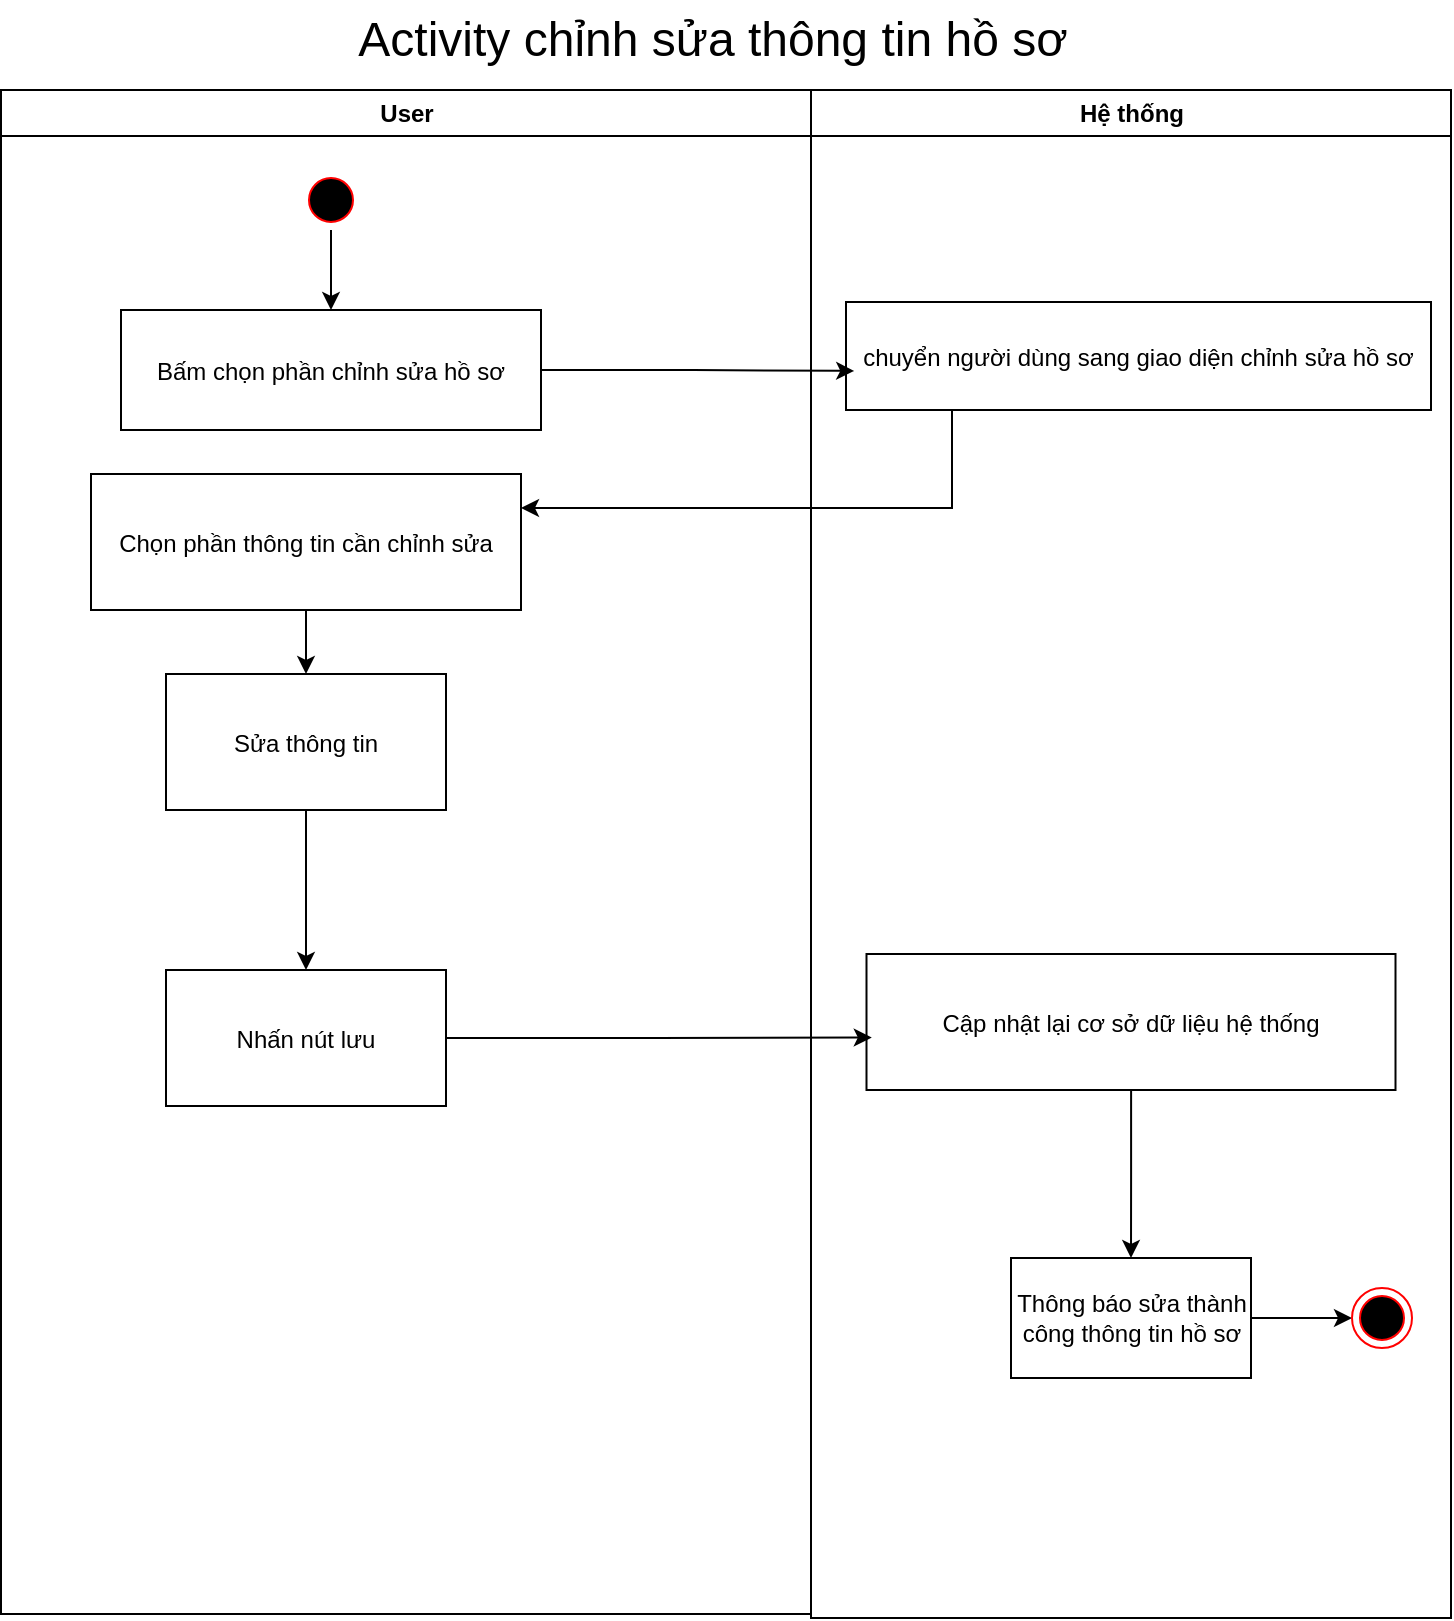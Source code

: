<mxfile version="26.2.14">
  <diagram name="Page-1" id="e7e014a7-5840-1c2e-5031-d8a46d1fe8dd">
    <mxGraphModel dx="1452" dy="620" grid="1" gridSize="10" guides="1" tooltips="1" connect="1" arrows="1" fold="1" page="1" pageScale="1" pageWidth="1169" pageHeight="826" background="none" math="0" shadow="0">
      <root>
        <mxCell id="0" />
        <mxCell id="1" parent="0" />
        <mxCell id="2" value="User" style="swimlane;whiteSpace=wrap" parent="1" vertex="1">
          <mxGeometry x="164.5" y="128" width="405" height="762" as="geometry" />
        </mxCell>
        <mxCell id="1y1yetbcXjhP6Hdd2NE7-49" style="edgeStyle=orthogonalEdgeStyle;rounded=0;orthogonalLoop=1;jettySize=auto;html=1;entryX=0.5;entryY=0;entryDx=0;entryDy=0;" edge="1" parent="2" source="5" target="7">
          <mxGeometry relative="1" as="geometry" />
        </mxCell>
        <mxCell id="5" value="" style="ellipse;shape=startState;fillColor=#000000;strokeColor=#ff0000;" parent="2" vertex="1">
          <mxGeometry x="150" y="40" width="30" height="30" as="geometry" />
        </mxCell>
        <mxCell id="7" value="Bấm chọn phần chỉnh sửa hồ sơ" style="" parent="2" vertex="1">
          <mxGeometry x="60" y="110" width="210" height="60" as="geometry" />
        </mxCell>
        <mxCell id="1y1yetbcXjhP6Hdd2NE7-53" style="edgeStyle=orthogonalEdgeStyle;rounded=0;orthogonalLoop=1;jettySize=auto;html=1;entryX=0.5;entryY=0;entryDx=0;entryDy=0;" edge="1" parent="2" source="8" target="1y1yetbcXjhP6Hdd2NE7-45">
          <mxGeometry relative="1" as="geometry" />
        </mxCell>
        <mxCell id="8" value="Chọn phần thông tin cần chỉnh sửa" style="" parent="2" vertex="1">
          <mxGeometry x="45" y="192" width="215" height="68" as="geometry" />
        </mxCell>
        <mxCell id="1y1yetbcXjhP6Hdd2NE7-63" value="" style="edgeStyle=orthogonalEdgeStyle;rounded=0;orthogonalLoop=1;jettySize=auto;html=1;" edge="1" parent="2" source="1y1yetbcXjhP6Hdd2NE7-45" target="1y1yetbcXjhP6Hdd2NE7-62">
          <mxGeometry relative="1" as="geometry" />
        </mxCell>
        <mxCell id="1y1yetbcXjhP6Hdd2NE7-45" value="Sửa thông tin" style="" vertex="1" parent="2">
          <mxGeometry x="82.5" y="292" width="140" height="68" as="geometry" />
        </mxCell>
        <mxCell id="1y1yetbcXjhP6Hdd2NE7-62" value="Nhấn nút lưu" style="" vertex="1" parent="2">
          <mxGeometry x="82.5" y="440" width="140" height="68" as="geometry" />
        </mxCell>
        <mxCell id="3" value="Hệ thống" style="swimlane;whiteSpace=wrap" parent="1" vertex="1">
          <mxGeometry x="569.5" y="128" width="320" height="764" as="geometry" />
        </mxCell>
        <mxCell id="18" value="chuyển người dùng sang giao diện chỉnh sửa hồ sơ" style="" parent="3" vertex="1">
          <mxGeometry x="17.5" y="106" width="292.5" height="54" as="geometry" />
        </mxCell>
        <mxCell id="1y1yetbcXjhP6Hdd2NE7-66" value="" style="edgeStyle=orthogonalEdgeStyle;rounded=0;orthogonalLoop=1;jettySize=auto;html=1;" edge="1" parent="3" source="1y1yetbcXjhP6Hdd2NE7-56" target="1y1yetbcXjhP6Hdd2NE7-65">
          <mxGeometry relative="1" as="geometry" />
        </mxCell>
        <mxCell id="1y1yetbcXjhP6Hdd2NE7-56" value="Cập nhật lại cơ sở dữ liệu hệ thống" style="" vertex="1" parent="3">
          <mxGeometry x="27.75" y="432" width="264.5" height="68" as="geometry" />
        </mxCell>
        <mxCell id="1y1yetbcXjhP6Hdd2NE7-70" style="edgeStyle=orthogonalEdgeStyle;rounded=0;orthogonalLoop=1;jettySize=auto;html=1;entryX=0;entryY=0.5;entryDx=0;entryDy=0;" edge="1" parent="3" source="1y1yetbcXjhP6Hdd2NE7-65" target="1y1yetbcXjhP6Hdd2NE7-69">
          <mxGeometry relative="1" as="geometry" />
        </mxCell>
        <mxCell id="1y1yetbcXjhP6Hdd2NE7-65" value="Thông báo sửa thành công thông tin hồ sơ" style="whiteSpace=wrap;html=1;" vertex="1" parent="3">
          <mxGeometry x="100" y="584" width="120" height="60" as="geometry" />
        </mxCell>
        <mxCell id="1y1yetbcXjhP6Hdd2NE7-69" value="" style="ellipse;html=1;shape=endState;fillColor=#000000;strokeColor=#ff0000;" vertex="1" parent="3">
          <mxGeometry x="270.5" y="599" width="30" height="30" as="geometry" />
        </mxCell>
        <mxCell id="1y1yetbcXjhP6Hdd2NE7-41" value="&lt;span style=&quot;font-size: 24px;&quot;&gt;Activity chỉnh sửa thông tin hồ sơ&lt;/span&gt;" style="text;html=1;align=center;verticalAlign=middle;resizable=0;points=[];autosize=1;strokeColor=none;fillColor=none;" vertex="1" parent="1">
          <mxGeometry x="330" y="83" width="380" height="40" as="geometry" />
        </mxCell>
        <mxCell id="1y1yetbcXjhP6Hdd2NE7-52" style="edgeStyle=orthogonalEdgeStyle;rounded=0;orthogonalLoop=1;jettySize=auto;html=1;entryX=1;entryY=0.25;entryDx=0;entryDy=0;" edge="1" parent="1" source="18" target="8">
          <mxGeometry relative="1" as="geometry">
            <Array as="points">
              <mxPoint x="640" y="337" />
            </Array>
          </mxGeometry>
        </mxCell>
        <mxCell id="1y1yetbcXjhP6Hdd2NE7-60" style="edgeStyle=orthogonalEdgeStyle;rounded=0;orthogonalLoop=1;jettySize=auto;html=1;entryX=0.014;entryY=0.638;entryDx=0;entryDy=0;entryPerimeter=0;" edge="1" parent="1" source="7" target="18">
          <mxGeometry relative="1" as="geometry" />
        </mxCell>
        <mxCell id="1y1yetbcXjhP6Hdd2NE7-64" style="edgeStyle=orthogonalEdgeStyle;rounded=0;orthogonalLoop=1;jettySize=auto;html=1;entryX=0.01;entryY=0.614;entryDx=0;entryDy=0;entryPerimeter=0;" edge="1" parent="1" source="1y1yetbcXjhP6Hdd2NE7-62" target="1y1yetbcXjhP6Hdd2NE7-56">
          <mxGeometry relative="1" as="geometry" />
        </mxCell>
      </root>
    </mxGraphModel>
  </diagram>
</mxfile>
